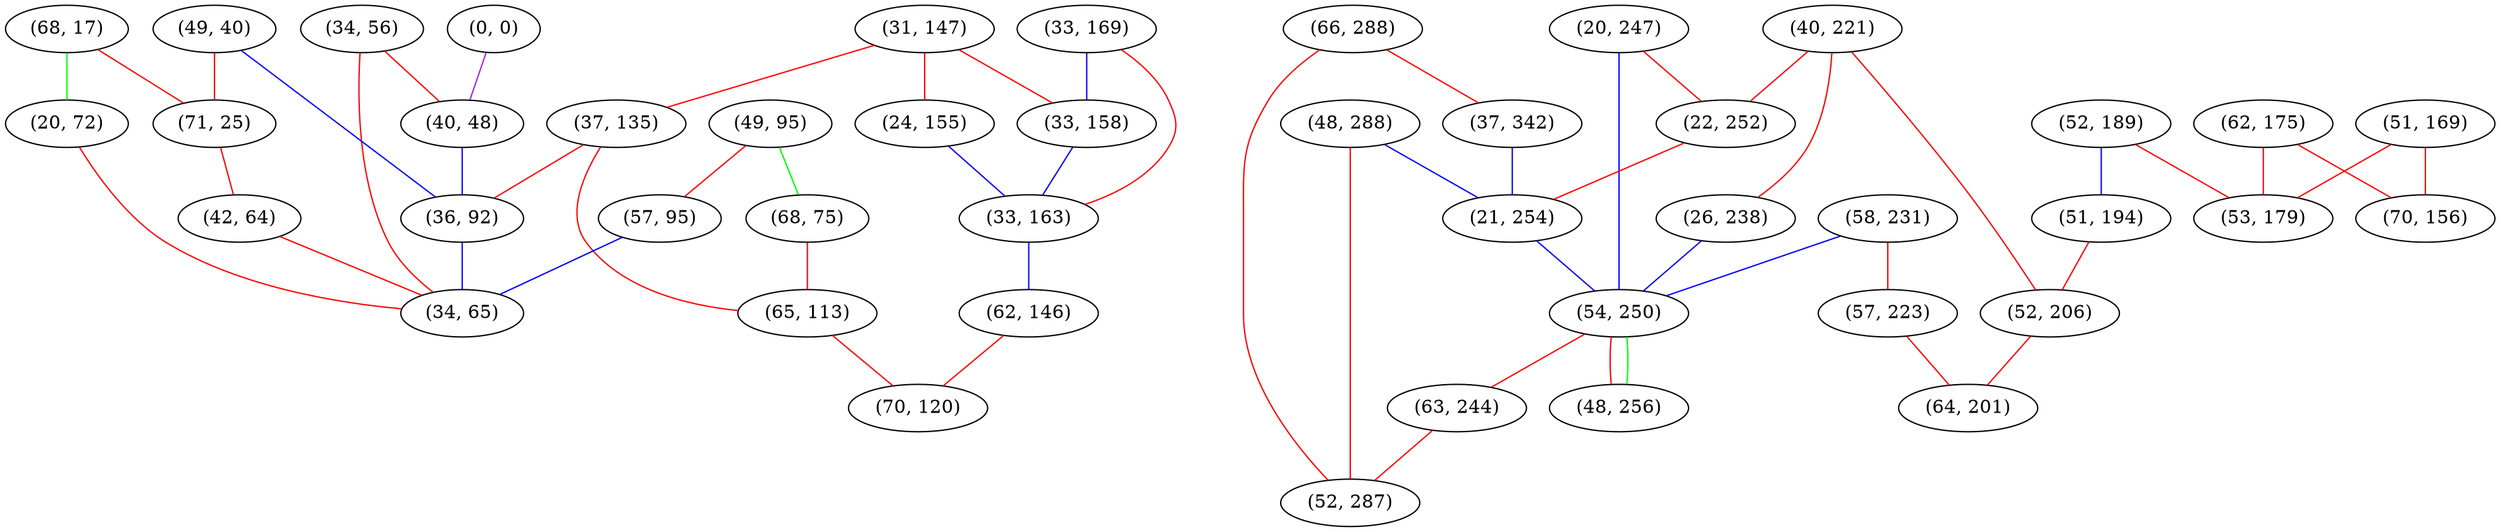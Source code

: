 graph "" {
"(31, 147)";
"(37, 135)";
"(20, 247)";
"(52, 189)";
"(66, 288)";
"(48, 288)";
"(40, 221)";
"(33, 169)";
"(34, 56)";
"(37, 342)";
"(22, 252)";
"(33, 158)";
"(26, 238)";
"(62, 175)";
"(51, 169)";
"(24, 155)";
"(68, 17)";
"(0, 0)";
"(49, 95)";
"(21, 254)";
"(51, 194)";
"(58, 231)";
"(40, 48)";
"(52, 206)";
"(53, 179)";
"(49, 40)";
"(33, 163)";
"(70, 156)";
"(54, 250)";
"(71, 25)";
"(63, 244)";
"(36, 92)";
"(42, 64)";
"(20, 72)";
"(68, 75)";
"(62, 146)";
"(57, 223)";
"(52, 287)";
"(57, 95)";
"(65, 113)";
"(34, 65)";
"(48, 256)";
"(70, 120)";
"(64, 201)";
"(31, 147)" -- "(24, 155)"  [color=red, key=0, weight=1];
"(31, 147)" -- "(37, 135)"  [color=red, key=0, weight=1];
"(31, 147)" -- "(33, 158)"  [color=red, key=0, weight=1];
"(37, 135)" -- "(36, 92)"  [color=red, key=0, weight=1];
"(37, 135)" -- "(65, 113)"  [color=red, key=0, weight=1];
"(20, 247)" -- "(22, 252)"  [color=red, key=0, weight=1];
"(20, 247)" -- "(54, 250)"  [color=blue, key=0, weight=3];
"(52, 189)" -- "(51, 194)"  [color=blue, key=0, weight=3];
"(52, 189)" -- "(53, 179)"  [color=red, key=0, weight=1];
"(66, 288)" -- "(37, 342)"  [color=red, key=0, weight=1];
"(66, 288)" -- "(52, 287)"  [color=red, key=0, weight=1];
"(48, 288)" -- "(21, 254)"  [color=blue, key=0, weight=3];
"(48, 288)" -- "(52, 287)"  [color=red, key=0, weight=1];
"(40, 221)" -- "(22, 252)"  [color=red, key=0, weight=1];
"(40, 221)" -- "(26, 238)"  [color=red, key=0, weight=1];
"(40, 221)" -- "(52, 206)"  [color=red, key=0, weight=1];
"(33, 169)" -- "(33, 163)"  [color=red, key=0, weight=1];
"(33, 169)" -- "(33, 158)"  [color=blue, key=0, weight=3];
"(34, 56)" -- "(40, 48)"  [color=red, key=0, weight=1];
"(34, 56)" -- "(34, 65)"  [color=red, key=0, weight=1];
"(37, 342)" -- "(21, 254)"  [color=blue, key=0, weight=3];
"(22, 252)" -- "(21, 254)"  [color=red, key=0, weight=1];
"(33, 158)" -- "(33, 163)"  [color=blue, key=0, weight=3];
"(26, 238)" -- "(54, 250)"  [color=blue, key=0, weight=3];
"(62, 175)" -- "(70, 156)"  [color=red, key=0, weight=1];
"(62, 175)" -- "(53, 179)"  [color=red, key=0, weight=1];
"(51, 169)" -- "(70, 156)"  [color=red, key=0, weight=1];
"(51, 169)" -- "(53, 179)"  [color=red, key=0, weight=1];
"(24, 155)" -- "(33, 163)"  [color=blue, key=0, weight=3];
"(68, 17)" -- "(71, 25)"  [color=red, key=0, weight=1];
"(68, 17)" -- "(20, 72)"  [color=green, key=0, weight=2];
"(0, 0)" -- "(40, 48)"  [color=purple, key=0, weight=4];
"(49, 95)" -- "(68, 75)"  [color=green, key=0, weight=2];
"(49, 95)" -- "(57, 95)"  [color=red, key=0, weight=1];
"(21, 254)" -- "(54, 250)"  [color=blue, key=0, weight=3];
"(51, 194)" -- "(52, 206)"  [color=red, key=0, weight=1];
"(58, 231)" -- "(54, 250)"  [color=blue, key=0, weight=3];
"(58, 231)" -- "(57, 223)"  [color=red, key=0, weight=1];
"(40, 48)" -- "(36, 92)"  [color=blue, key=0, weight=3];
"(52, 206)" -- "(64, 201)"  [color=red, key=0, weight=1];
"(49, 40)" -- "(36, 92)"  [color=blue, key=0, weight=3];
"(49, 40)" -- "(71, 25)"  [color=red, key=0, weight=1];
"(33, 163)" -- "(62, 146)"  [color=blue, key=0, weight=3];
"(54, 250)" -- "(48, 256)"  [color=red, key=0, weight=1];
"(54, 250)" -- "(48, 256)"  [color=green, key=1, weight=2];
"(54, 250)" -- "(63, 244)"  [color=red, key=0, weight=1];
"(71, 25)" -- "(42, 64)"  [color=red, key=0, weight=1];
"(63, 244)" -- "(52, 287)"  [color=red, key=0, weight=1];
"(36, 92)" -- "(34, 65)"  [color=blue, key=0, weight=3];
"(42, 64)" -- "(34, 65)"  [color=red, key=0, weight=1];
"(20, 72)" -- "(34, 65)"  [color=red, key=0, weight=1];
"(68, 75)" -- "(65, 113)"  [color=red, key=0, weight=1];
"(62, 146)" -- "(70, 120)"  [color=red, key=0, weight=1];
"(57, 223)" -- "(64, 201)"  [color=red, key=0, weight=1];
"(57, 95)" -- "(34, 65)"  [color=blue, key=0, weight=3];
"(65, 113)" -- "(70, 120)"  [color=red, key=0, weight=1];
}
